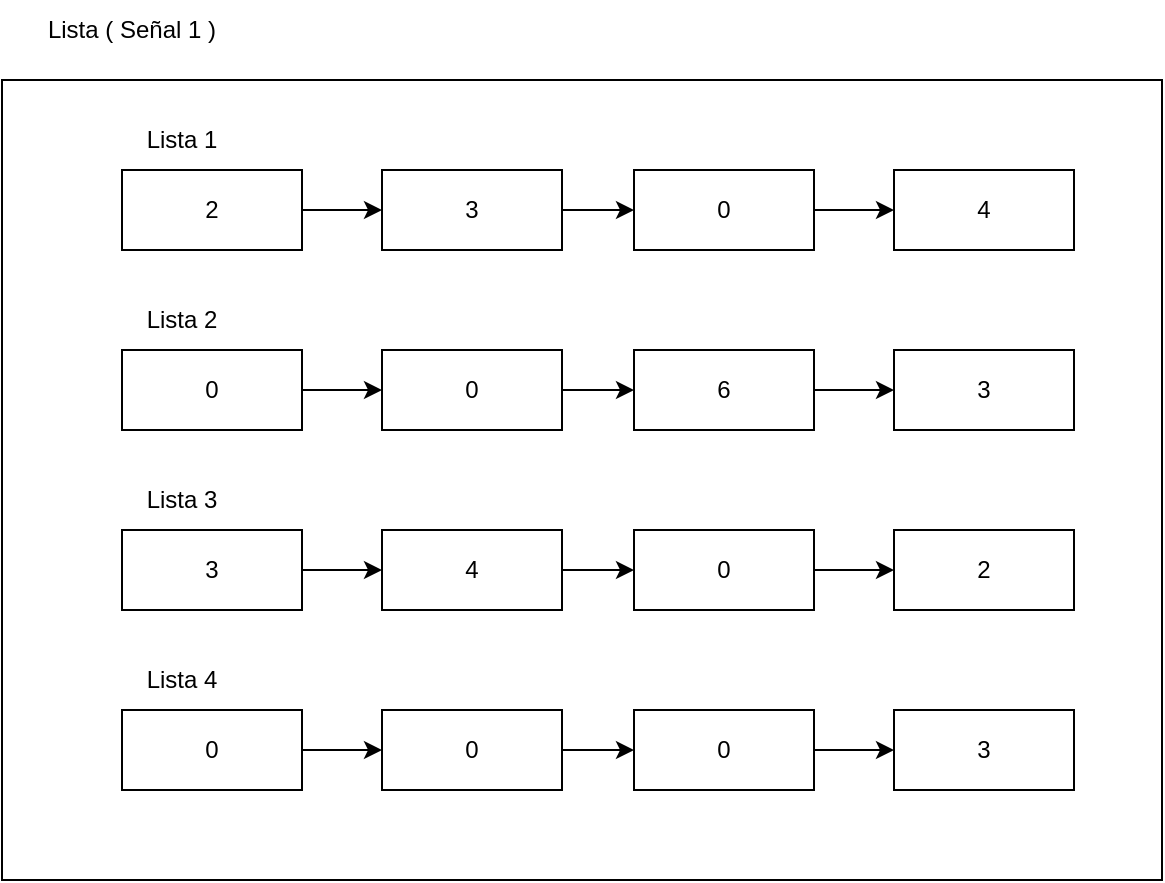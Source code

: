 <mxfile version="21.6.8" type="device">
  <diagram id="C5RBs43oDa-KdzZeNtuy" name="Page-1">
    <mxGraphModel dx="978" dy="1823" grid="1" gridSize="10" guides="1" tooltips="1" connect="1" arrows="1" fold="1" page="1" pageScale="1" pageWidth="827" pageHeight="1169" math="0" shadow="0">
      <root>
        <mxCell id="WIyWlLk6GJQsqaUBKTNV-0" />
        <mxCell id="WIyWlLk6GJQsqaUBKTNV-1" parent="WIyWlLk6GJQsqaUBKTNV-0" />
        <mxCell id="v9eHiBrK2P_hdW20-nIH-44" value="" style="rounded=0;whiteSpace=wrap;html=1;" vertex="1" parent="WIyWlLk6GJQsqaUBKTNV-1">
          <mxGeometry x="40" y="-150" width="580" height="400" as="geometry" />
        </mxCell>
        <mxCell id="v9eHiBrK2P_hdW20-nIH-109" style="edgeStyle=orthogonalEdgeStyle;rounded=0;orthogonalLoop=1;jettySize=auto;html=1;exitX=1;exitY=0.5;exitDx=0;exitDy=0;entryX=0;entryY=0.5;entryDx=0;entryDy=0;" edge="1" parent="WIyWlLk6GJQsqaUBKTNV-1" source="v9eHiBrK2P_hdW20-nIH-110" target="v9eHiBrK2P_hdW20-nIH-112">
          <mxGeometry relative="1" as="geometry">
            <mxPoint x="226" y="-85" as="targetPoint" />
          </mxGeometry>
        </mxCell>
        <mxCell id="v9eHiBrK2P_hdW20-nIH-110" value="2" style="rounded=0;whiteSpace=wrap;html=1;" vertex="1" parent="WIyWlLk6GJQsqaUBKTNV-1">
          <mxGeometry x="100" y="-105" width="90" height="40" as="geometry" />
        </mxCell>
        <mxCell id="v9eHiBrK2P_hdW20-nIH-111" style="edgeStyle=orthogonalEdgeStyle;rounded=0;orthogonalLoop=1;jettySize=auto;html=1;entryX=0;entryY=0.5;entryDx=0;entryDy=0;" edge="1" parent="WIyWlLk6GJQsqaUBKTNV-1" source="v9eHiBrK2P_hdW20-nIH-112" target="v9eHiBrK2P_hdW20-nIH-114">
          <mxGeometry relative="1" as="geometry" />
        </mxCell>
        <mxCell id="v9eHiBrK2P_hdW20-nIH-112" value="3" style="rounded=0;whiteSpace=wrap;html=1;" vertex="1" parent="WIyWlLk6GJQsqaUBKTNV-1">
          <mxGeometry x="230" y="-105" width="90" height="40" as="geometry" />
        </mxCell>
        <mxCell id="v9eHiBrK2P_hdW20-nIH-113" style="edgeStyle=orthogonalEdgeStyle;rounded=0;orthogonalLoop=1;jettySize=auto;html=1;entryX=0;entryY=0.5;entryDx=0;entryDy=0;" edge="1" parent="WIyWlLk6GJQsqaUBKTNV-1" source="v9eHiBrK2P_hdW20-nIH-114" target="v9eHiBrK2P_hdW20-nIH-115">
          <mxGeometry relative="1" as="geometry" />
        </mxCell>
        <mxCell id="v9eHiBrK2P_hdW20-nIH-114" value="0" style="rounded=0;whiteSpace=wrap;html=1;" vertex="1" parent="WIyWlLk6GJQsqaUBKTNV-1">
          <mxGeometry x="356" y="-105" width="90" height="40" as="geometry" />
        </mxCell>
        <mxCell id="v9eHiBrK2P_hdW20-nIH-115" value="4" style="rounded=0;whiteSpace=wrap;html=1;" vertex="1" parent="WIyWlLk6GJQsqaUBKTNV-1">
          <mxGeometry x="486" y="-105" width="90" height="40" as="geometry" />
        </mxCell>
        <mxCell id="v9eHiBrK2P_hdW20-nIH-116" style="edgeStyle=orthogonalEdgeStyle;rounded=0;orthogonalLoop=1;jettySize=auto;html=1;exitX=1;exitY=0.5;exitDx=0;exitDy=0;entryX=0;entryY=0.5;entryDx=0;entryDy=0;entryPerimeter=0;" edge="1" parent="WIyWlLk6GJQsqaUBKTNV-1" source="v9eHiBrK2P_hdW20-nIH-117" target="v9eHiBrK2P_hdW20-nIH-119">
          <mxGeometry relative="1" as="geometry">
            <mxPoint x="226" y="5" as="targetPoint" />
          </mxGeometry>
        </mxCell>
        <mxCell id="v9eHiBrK2P_hdW20-nIH-117" value="0" style="rounded=0;whiteSpace=wrap;html=1;" vertex="1" parent="WIyWlLk6GJQsqaUBKTNV-1">
          <mxGeometry x="100" y="-15" width="90" height="40" as="geometry" />
        </mxCell>
        <mxCell id="v9eHiBrK2P_hdW20-nIH-118" style="edgeStyle=orthogonalEdgeStyle;rounded=0;orthogonalLoop=1;jettySize=auto;html=1;entryX=0;entryY=0.5;entryDx=0;entryDy=0;" edge="1" parent="WIyWlLk6GJQsqaUBKTNV-1" source="v9eHiBrK2P_hdW20-nIH-119" target="v9eHiBrK2P_hdW20-nIH-121">
          <mxGeometry relative="1" as="geometry" />
        </mxCell>
        <mxCell id="v9eHiBrK2P_hdW20-nIH-119" value="0" style="rounded=0;whiteSpace=wrap;html=1;" vertex="1" parent="WIyWlLk6GJQsqaUBKTNV-1">
          <mxGeometry x="230" y="-15" width="90" height="40" as="geometry" />
        </mxCell>
        <mxCell id="v9eHiBrK2P_hdW20-nIH-120" style="edgeStyle=orthogonalEdgeStyle;rounded=0;orthogonalLoop=1;jettySize=auto;html=1;entryX=0;entryY=0.5;entryDx=0;entryDy=0;" edge="1" parent="WIyWlLk6GJQsqaUBKTNV-1" source="v9eHiBrK2P_hdW20-nIH-121" target="v9eHiBrK2P_hdW20-nIH-122">
          <mxGeometry relative="1" as="geometry" />
        </mxCell>
        <mxCell id="v9eHiBrK2P_hdW20-nIH-121" value="6" style="rounded=0;whiteSpace=wrap;html=1;" vertex="1" parent="WIyWlLk6GJQsqaUBKTNV-1">
          <mxGeometry x="356" y="-15" width="90" height="40" as="geometry" />
        </mxCell>
        <mxCell id="v9eHiBrK2P_hdW20-nIH-122" value="3" style="rounded=0;whiteSpace=wrap;html=1;" vertex="1" parent="WIyWlLk6GJQsqaUBKTNV-1">
          <mxGeometry x="486" y="-15" width="90" height="40" as="geometry" />
        </mxCell>
        <mxCell id="v9eHiBrK2P_hdW20-nIH-123" style="edgeStyle=orthogonalEdgeStyle;rounded=0;orthogonalLoop=1;jettySize=auto;html=1;exitX=1;exitY=0.5;exitDx=0;exitDy=0;entryX=0;entryY=0.5;entryDx=0;entryDy=0;" edge="1" parent="WIyWlLk6GJQsqaUBKTNV-1" source="v9eHiBrK2P_hdW20-nIH-124" target="v9eHiBrK2P_hdW20-nIH-126">
          <mxGeometry relative="1" as="geometry">
            <mxPoint x="226" y="95" as="targetPoint" />
          </mxGeometry>
        </mxCell>
        <mxCell id="v9eHiBrK2P_hdW20-nIH-124" value="3" style="rounded=0;whiteSpace=wrap;html=1;" vertex="1" parent="WIyWlLk6GJQsqaUBKTNV-1">
          <mxGeometry x="100" y="75" width="90" height="40" as="geometry" />
        </mxCell>
        <mxCell id="v9eHiBrK2P_hdW20-nIH-125" style="edgeStyle=orthogonalEdgeStyle;rounded=0;orthogonalLoop=1;jettySize=auto;html=1;entryX=0;entryY=0.5;entryDx=0;entryDy=0;" edge="1" parent="WIyWlLk6GJQsqaUBKTNV-1" source="v9eHiBrK2P_hdW20-nIH-126" target="v9eHiBrK2P_hdW20-nIH-128">
          <mxGeometry relative="1" as="geometry" />
        </mxCell>
        <mxCell id="v9eHiBrK2P_hdW20-nIH-126" value="4" style="rounded=0;whiteSpace=wrap;html=1;" vertex="1" parent="WIyWlLk6GJQsqaUBKTNV-1">
          <mxGeometry x="230" y="75" width="90" height="40" as="geometry" />
        </mxCell>
        <mxCell id="v9eHiBrK2P_hdW20-nIH-127" style="edgeStyle=orthogonalEdgeStyle;rounded=0;orthogonalLoop=1;jettySize=auto;html=1;entryX=0;entryY=0.5;entryDx=0;entryDy=0;" edge="1" parent="WIyWlLk6GJQsqaUBKTNV-1" source="v9eHiBrK2P_hdW20-nIH-128" target="v9eHiBrK2P_hdW20-nIH-129">
          <mxGeometry relative="1" as="geometry" />
        </mxCell>
        <mxCell id="v9eHiBrK2P_hdW20-nIH-128" value="0" style="rounded=0;whiteSpace=wrap;html=1;" vertex="1" parent="WIyWlLk6GJQsqaUBKTNV-1">
          <mxGeometry x="356" y="75" width="90" height="40" as="geometry" />
        </mxCell>
        <mxCell id="v9eHiBrK2P_hdW20-nIH-129" value="2" style="rounded=0;whiteSpace=wrap;html=1;" vertex="1" parent="WIyWlLk6GJQsqaUBKTNV-1">
          <mxGeometry x="486" y="75" width="90" height="40" as="geometry" />
        </mxCell>
        <mxCell id="v9eHiBrK2P_hdW20-nIH-130" style="edgeStyle=orthogonalEdgeStyle;rounded=0;orthogonalLoop=1;jettySize=auto;html=1;exitX=1;exitY=0.5;exitDx=0;exitDy=0;entryX=0;entryY=0.5;entryDx=0;entryDy=0;" edge="1" parent="WIyWlLk6GJQsqaUBKTNV-1" source="v9eHiBrK2P_hdW20-nIH-131" target="v9eHiBrK2P_hdW20-nIH-133">
          <mxGeometry relative="1" as="geometry">
            <mxPoint x="226" y="185" as="targetPoint" />
          </mxGeometry>
        </mxCell>
        <mxCell id="v9eHiBrK2P_hdW20-nIH-131" value="0" style="rounded=0;whiteSpace=wrap;html=1;" vertex="1" parent="WIyWlLk6GJQsqaUBKTNV-1">
          <mxGeometry x="100" y="165" width="90" height="40" as="geometry" />
        </mxCell>
        <mxCell id="v9eHiBrK2P_hdW20-nIH-132" style="edgeStyle=orthogonalEdgeStyle;rounded=0;orthogonalLoop=1;jettySize=auto;html=1;entryX=0;entryY=0.5;entryDx=0;entryDy=0;" edge="1" parent="WIyWlLk6GJQsqaUBKTNV-1" source="v9eHiBrK2P_hdW20-nIH-133" target="v9eHiBrK2P_hdW20-nIH-135">
          <mxGeometry relative="1" as="geometry" />
        </mxCell>
        <mxCell id="v9eHiBrK2P_hdW20-nIH-133" value="0" style="rounded=0;whiteSpace=wrap;html=1;" vertex="1" parent="WIyWlLk6GJQsqaUBKTNV-1">
          <mxGeometry x="230" y="165" width="90" height="40" as="geometry" />
        </mxCell>
        <mxCell id="v9eHiBrK2P_hdW20-nIH-134" style="edgeStyle=orthogonalEdgeStyle;rounded=0;orthogonalLoop=1;jettySize=auto;html=1;entryX=0;entryY=0.5;entryDx=0;entryDy=0;" edge="1" parent="WIyWlLk6GJQsqaUBKTNV-1" source="v9eHiBrK2P_hdW20-nIH-135" target="v9eHiBrK2P_hdW20-nIH-136">
          <mxGeometry relative="1" as="geometry" />
        </mxCell>
        <mxCell id="v9eHiBrK2P_hdW20-nIH-135" value="0" style="rounded=0;whiteSpace=wrap;html=1;" vertex="1" parent="WIyWlLk6GJQsqaUBKTNV-1">
          <mxGeometry x="356" y="165" width="90" height="40" as="geometry" />
        </mxCell>
        <mxCell id="v9eHiBrK2P_hdW20-nIH-136" value="3" style="rounded=0;whiteSpace=wrap;html=1;" vertex="1" parent="WIyWlLk6GJQsqaUBKTNV-1">
          <mxGeometry x="486" y="165" width="90" height="40" as="geometry" />
        </mxCell>
        <mxCell id="v9eHiBrK2P_hdW20-nIH-137" value="Lista 1" style="text;strokeColor=none;align=center;fillColor=none;html=1;verticalAlign=middle;whiteSpace=wrap;rounded=0;" vertex="1" parent="WIyWlLk6GJQsqaUBKTNV-1">
          <mxGeometry x="100" y="-135" width="60" height="30" as="geometry" />
        </mxCell>
        <mxCell id="v9eHiBrK2P_hdW20-nIH-138" value="Lista 2" style="text;strokeColor=none;align=center;fillColor=none;html=1;verticalAlign=middle;whiteSpace=wrap;rounded=0;" vertex="1" parent="WIyWlLk6GJQsqaUBKTNV-1">
          <mxGeometry x="100" y="-45" width="60" height="30" as="geometry" />
        </mxCell>
        <mxCell id="v9eHiBrK2P_hdW20-nIH-139" value="Lista 3" style="text;strokeColor=none;align=center;fillColor=none;html=1;verticalAlign=middle;whiteSpace=wrap;rounded=0;" vertex="1" parent="WIyWlLk6GJQsqaUBKTNV-1">
          <mxGeometry x="100" y="45" width="60" height="30" as="geometry" />
        </mxCell>
        <mxCell id="v9eHiBrK2P_hdW20-nIH-140" value="Lista 4" style="text;strokeColor=none;align=center;fillColor=none;html=1;verticalAlign=middle;whiteSpace=wrap;rounded=0;" vertex="1" parent="WIyWlLk6GJQsqaUBKTNV-1">
          <mxGeometry x="100" y="135" width="60" height="30" as="geometry" />
        </mxCell>
        <mxCell id="v9eHiBrK2P_hdW20-nIH-142" value="Lista ( Señal 1 )" style="text;strokeColor=none;align=center;fillColor=none;html=1;verticalAlign=middle;whiteSpace=wrap;rounded=0;" vertex="1" parent="WIyWlLk6GJQsqaUBKTNV-1">
          <mxGeometry x="50" y="-190" width="110" height="30" as="geometry" />
        </mxCell>
      </root>
    </mxGraphModel>
  </diagram>
</mxfile>
